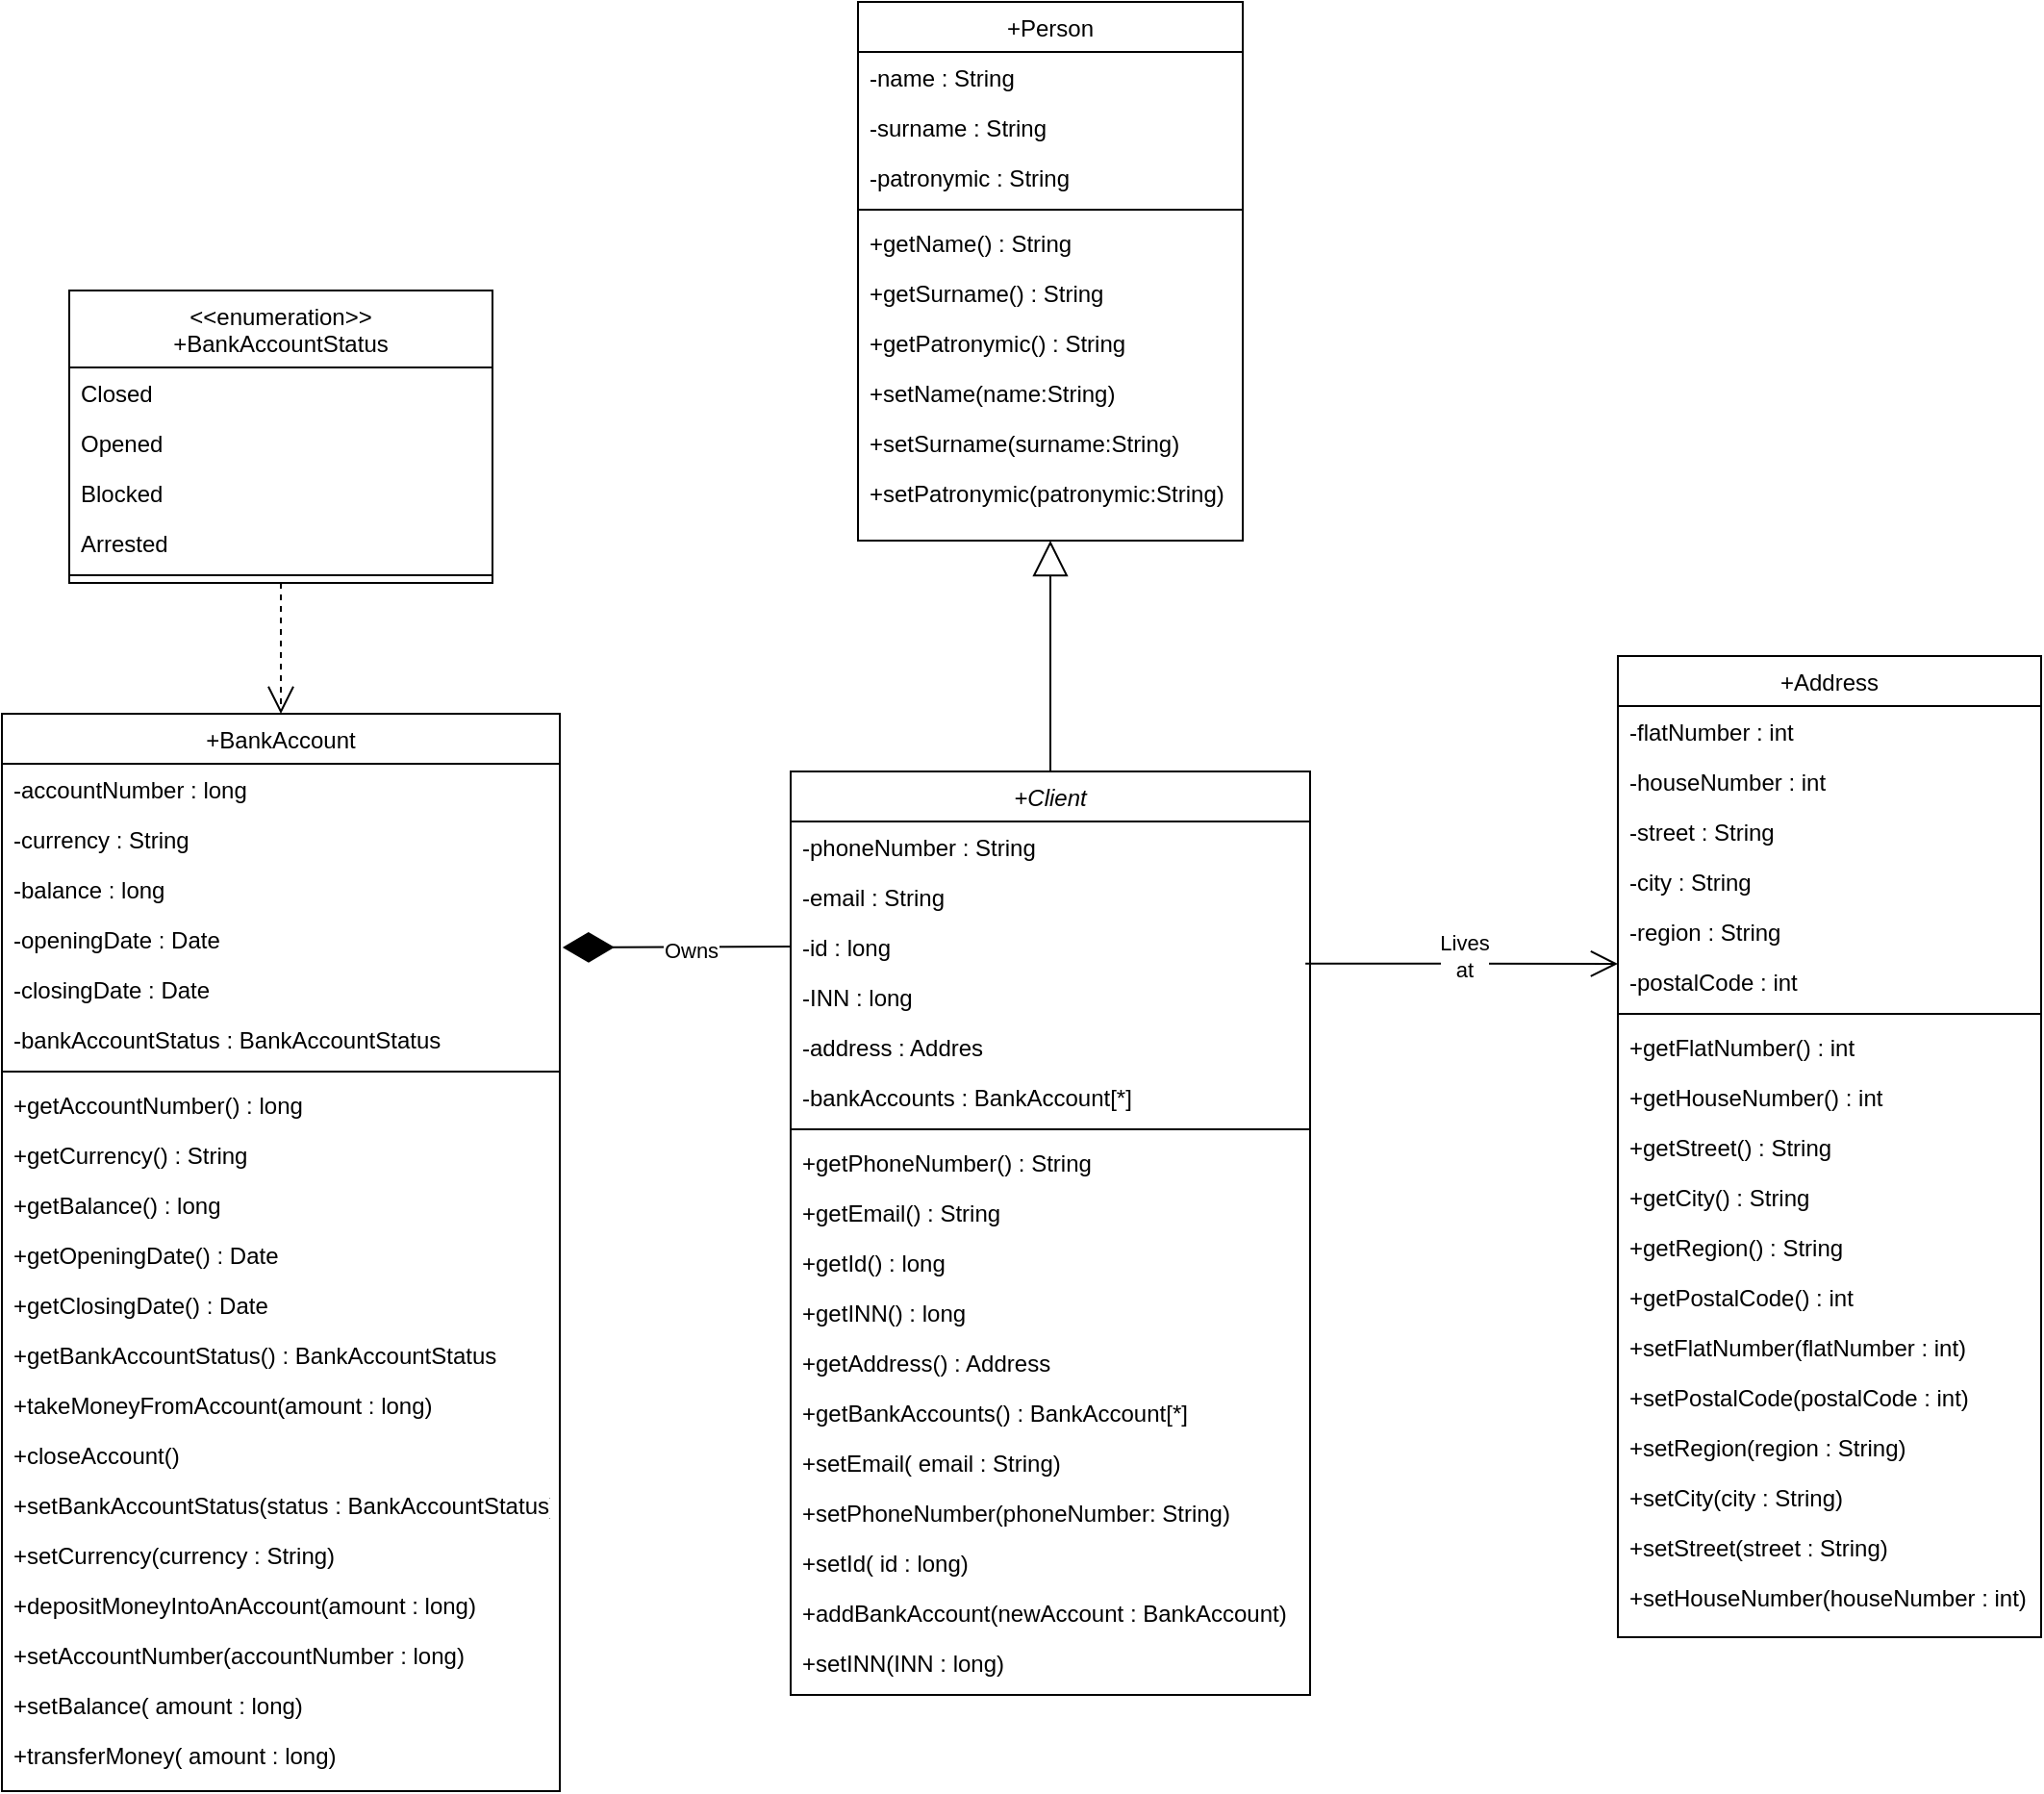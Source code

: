 <mxfile version="28.2.5">
  <diagram id="C5RBs43oDa-KdzZeNtuy" name="Page-1">
    <mxGraphModel dx="1678" dy="1011" grid="1" gridSize="10" guides="1" tooltips="1" connect="1" arrows="1" fold="1" page="1" pageScale="1" pageWidth="827" pageHeight="1169" math="0" shadow="0">
      <root>
        <mxCell id="WIyWlLk6GJQsqaUBKTNV-0" />
        <mxCell id="WIyWlLk6GJQsqaUBKTNV-1" parent="WIyWlLk6GJQsqaUBKTNV-0" />
        <mxCell id="zkfFHV4jXpPFQw0GAbJ--0" value="+Client" style="swimlane;fontStyle=2;align=center;verticalAlign=top;childLayout=stackLayout;horizontal=1;startSize=26;horizontalStack=0;resizeParent=1;resizeLast=0;collapsible=1;marginBottom=0;rounded=0;shadow=0;strokeWidth=1;" parent="WIyWlLk6GJQsqaUBKTNV-1" vertex="1">
          <mxGeometry x="460" y="430" width="270" height="480" as="geometry">
            <mxRectangle x="230" y="140" width="160" height="26" as="alternateBounds" />
          </mxGeometry>
        </mxCell>
        <mxCell id="zkfFHV4jXpPFQw0GAbJ--2" value="-phoneNumber : String" style="text;align=left;verticalAlign=top;spacingLeft=4;spacingRight=4;overflow=hidden;rotatable=0;points=[[0,0.5],[1,0.5]];portConstraint=eastwest;rounded=0;shadow=0;html=0;" parent="zkfFHV4jXpPFQw0GAbJ--0" vertex="1">
          <mxGeometry y="26" width="270" height="26" as="geometry" />
        </mxCell>
        <mxCell id="zkfFHV4jXpPFQw0GAbJ--3" value="-email : String" style="text;align=left;verticalAlign=top;spacingLeft=4;spacingRight=4;overflow=hidden;rotatable=0;points=[[0,0.5],[1,0.5]];portConstraint=eastwest;rounded=0;shadow=0;html=0;" parent="zkfFHV4jXpPFQw0GAbJ--0" vertex="1">
          <mxGeometry y="52" width="270" height="26" as="geometry" />
        </mxCell>
        <mxCell id="Pt94u4W0pD2XgEvfszFS-5" value="-id : long" style="text;align=left;verticalAlign=top;spacingLeft=4;spacingRight=4;overflow=hidden;rotatable=0;points=[[0,0.5],[1,0.5]];portConstraint=eastwest;rounded=0;shadow=0;html=0;" parent="zkfFHV4jXpPFQw0GAbJ--0" vertex="1">
          <mxGeometry y="78" width="270" height="26" as="geometry" />
        </mxCell>
        <mxCell id="icXNjk7RQMJ-7pi9mL04-68" value="-INN : long" style="text;align=left;verticalAlign=top;spacingLeft=4;spacingRight=4;overflow=hidden;rotatable=0;points=[[0,0.5],[1,0.5]];portConstraint=eastwest;rounded=0;shadow=0;html=0;" vertex="1" parent="zkfFHV4jXpPFQw0GAbJ--0">
          <mxGeometry y="104" width="270" height="26" as="geometry" />
        </mxCell>
        <mxCell id="icXNjk7RQMJ-7pi9mL04-19" value="-address : Addres" style="text;align=left;verticalAlign=top;spacingLeft=4;spacingRight=4;overflow=hidden;rotatable=0;points=[[0,0.5],[1,0.5]];portConstraint=eastwest;rounded=0;shadow=0;html=0;" vertex="1" parent="zkfFHV4jXpPFQw0GAbJ--0">
          <mxGeometry y="130" width="270" height="26" as="geometry" />
        </mxCell>
        <mxCell id="icXNjk7RQMJ-7pi9mL04-39" value="-bankAccounts : BankAccount[*] " style="text;align=left;verticalAlign=top;spacingLeft=4;spacingRight=4;overflow=hidden;rotatable=0;points=[[0,0.5],[1,0.5]];portConstraint=eastwest;rounded=0;shadow=0;html=0;" vertex="1" parent="zkfFHV4jXpPFQw0GAbJ--0">
          <mxGeometry y="156" width="270" height="26" as="geometry" />
        </mxCell>
        <mxCell id="zkfFHV4jXpPFQw0GAbJ--4" value="" style="line;html=1;strokeWidth=1;align=left;verticalAlign=middle;spacingTop=-1;spacingLeft=3;spacingRight=3;rotatable=0;labelPosition=right;points=[];portConstraint=eastwest;" parent="zkfFHV4jXpPFQw0GAbJ--0" vertex="1">
          <mxGeometry y="182" width="270" height="8" as="geometry" />
        </mxCell>
        <mxCell id="Pt94u4W0pD2XgEvfszFS-3" value="+getPhoneNumber() : String" style="text;align=left;verticalAlign=top;spacingLeft=4;spacingRight=4;overflow=hidden;rotatable=0;points=[[0,0.5],[1,0.5]];portConstraint=eastwest;rounded=0;shadow=0;html=0;" parent="zkfFHV4jXpPFQw0GAbJ--0" vertex="1">
          <mxGeometry y="190" width="270" height="26" as="geometry" />
        </mxCell>
        <mxCell id="Pt94u4W0pD2XgEvfszFS-4" value="+getEmail() : String" style="text;align=left;verticalAlign=top;spacingLeft=4;spacingRight=4;overflow=hidden;rotatable=0;points=[[0,0.5],[1,0.5]];portConstraint=eastwest;rounded=0;shadow=0;html=0;" parent="zkfFHV4jXpPFQw0GAbJ--0" vertex="1">
          <mxGeometry y="216" width="270" height="26" as="geometry" />
        </mxCell>
        <mxCell id="Pt94u4W0pD2XgEvfszFS-7" value="+getId() : long" style="text;align=left;verticalAlign=top;spacingLeft=4;spacingRight=4;overflow=hidden;rotatable=0;points=[[0,0.5],[1,0.5]];portConstraint=eastwest;rounded=0;shadow=0;html=0;" parent="zkfFHV4jXpPFQw0GAbJ--0" vertex="1">
          <mxGeometry y="242" width="270" height="26" as="geometry" />
        </mxCell>
        <mxCell id="icXNjk7RQMJ-7pi9mL04-69" value="+getINN() : long" style="text;align=left;verticalAlign=top;spacingLeft=4;spacingRight=4;overflow=hidden;rotatable=0;points=[[0,0.5],[1,0.5]];portConstraint=eastwest;rounded=0;shadow=0;html=0;" vertex="1" parent="zkfFHV4jXpPFQw0GAbJ--0">
          <mxGeometry y="268" width="270" height="26" as="geometry" />
        </mxCell>
        <mxCell id="icXNjk7RQMJ-7pi9mL04-24" value="+getAddress() : Address" style="text;align=left;verticalAlign=top;spacingLeft=4;spacingRight=4;overflow=hidden;rotatable=0;points=[[0,0.5],[1,0.5]];portConstraint=eastwest;rounded=0;shadow=0;html=0;" vertex="1" parent="zkfFHV4jXpPFQw0GAbJ--0">
          <mxGeometry y="294" width="270" height="26" as="geometry" />
        </mxCell>
        <mxCell id="Pt94u4W0pD2XgEvfszFS-8" value="+getBankAccounts() : BankAccount[*]" style="text;align=left;verticalAlign=top;spacingLeft=4;spacingRight=4;overflow=hidden;rotatable=0;points=[[0,0.5],[1,0.5]];portConstraint=eastwest;rounded=0;shadow=0;html=0;" parent="zkfFHV4jXpPFQw0GAbJ--0" vertex="1">
          <mxGeometry y="320" width="270" height="26" as="geometry" />
        </mxCell>
        <mxCell id="icXNjk7RQMJ-7pi9mL04-16" value="+setEmail( email : String)" style="text;align=left;verticalAlign=top;spacingLeft=4;spacingRight=4;overflow=hidden;rotatable=0;points=[[0,0.5],[1,0.5]];portConstraint=eastwest;rounded=0;shadow=0;html=0;" vertex="1" parent="zkfFHV4jXpPFQw0GAbJ--0">
          <mxGeometry y="346" width="270" height="26" as="geometry" />
        </mxCell>
        <mxCell id="icXNjk7RQMJ-7pi9mL04-15" value="+setPhoneNumber(phoneNumber: String)" style="text;align=left;verticalAlign=top;spacingLeft=4;spacingRight=4;overflow=hidden;rotatable=0;points=[[0,0.5],[1,0.5]];portConstraint=eastwest;rounded=0;shadow=0;html=0;" vertex="1" parent="zkfFHV4jXpPFQw0GAbJ--0">
          <mxGeometry y="372" width="270" height="26" as="geometry" />
        </mxCell>
        <mxCell id="icXNjk7RQMJ-7pi9mL04-17" value="+setId( id : long)" style="text;align=left;verticalAlign=top;spacingLeft=4;spacingRight=4;overflow=hidden;rotatable=0;points=[[0,0.5],[1,0.5]];portConstraint=eastwest;rounded=0;shadow=0;html=0;" vertex="1" parent="zkfFHV4jXpPFQw0GAbJ--0">
          <mxGeometry y="398" width="270" height="26" as="geometry" />
        </mxCell>
        <mxCell id="Pt94u4W0pD2XgEvfszFS-9" value="+addBankAccount(newAccount : BankAccount)" style="text;align=left;verticalAlign=top;spacingLeft=4;spacingRight=4;overflow=hidden;rotatable=0;points=[[0,0.5],[1,0.5]];portConstraint=eastwest;rounded=0;shadow=0;html=0;" parent="zkfFHV4jXpPFQw0GAbJ--0" vertex="1">
          <mxGeometry y="424" width="270" height="26" as="geometry" />
        </mxCell>
        <mxCell id="Pt94u4W0pD2XgEvfszFS-10" value="+setINN(INN : long)" style="text;align=left;verticalAlign=top;spacingLeft=4;spacingRight=4;overflow=hidden;rotatable=0;points=[[0,0.5],[1,0.5]];portConstraint=eastwest;rounded=0;shadow=0;html=0;" parent="zkfFHV4jXpPFQw0GAbJ--0" vertex="1">
          <mxGeometry y="450" width="270" height="26" as="geometry" />
        </mxCell>
        <mxCell id="zkfFHV4jXpPFQw0GAbJ--6" value="+Person" style="swimlane;fontStyle=0;align=center;verticalAlign=top;childLayout=stackLayout;horizontal=1;startSize=26;horizontalStack=0;resizeParent=1;resizeLast=0;collapsible=1;marginBottom=0;rounded=0;shadow=0;strokeWidth=1;" parent="WIyWlLk6GJQsqaUBKTNV-1" vertex="1">
          <mxGeometry x="495" y="30" width="200" height="280" as="geometry">
            <mxRectangle x="130" y="380" width="160" height="26" as="alternateBounds" />
          </mxGeometry>
        </mxCell>
        <mxCell id="zkfFHV4jXpPFQw0GAbJ--7" value="-name : String" style="text;align=left;verticalAlign=top;spacingLeft=4;spacingRight=4;overflow=hidden;rotatable=0;points=[[0,0.5],[1,0.5]];portConstraint=eastwest;" parent="zkfFHV4jXpPFQw0GAbJ--6" vertex="1">
          <mxGeometry y="26" width="200" height="26" as="geometry" />
        </mxCell>
        <mxCell id="zkfFHV4jXpPFQw0GAbJ--8" value="-surname : String" style="text;align=left;verticalAlign=top;spacingLeft=4;spacingRight=4;overflow=hidden;rotatable=0;points=[[0,0.5],[1,0.5]];portConstraint=eastwest;rounded=0;shadow=0;html=0;" parent="zkfFHV4jXpPFQw0GAbJ--6" vertex="1">
          <mxGeometry y="52" width="200" height="26" as="geometry" />
        </mxCell>
        <mxCell id="icXNjk7RQMJ-7pi9mL04-3" value="-patronymic : String" style="text;align=left;verticalAlign=top;spacingLeft=4;spacingRight=4;overflow=hidden;rotatable=0;points=[[0,0.5],[1,0.5]];portConstraint=eastwest;rounded=0;shadow=0;html=0;" vertex="1" parent="zkfFHV4jXpPFQw0GAbJ--6">
          <mxGeometry y="78" width="200" height="26" as="geometry" />
        </mxCell>
        <mxCell id="zkfFHV4jXpPFQw0GAbJ--9" value="" style="line;html=1;strokeWidth=1;align=left;verticalAlign=middle;spacingTop=-1;spacingLeft=3;spacingRight=3;rotatable=0;labelPosition=right;points=[];portConstraint=eastwest;" parent="zkfFHV4jXpPFQw0GAbJ--6" vertex="1">
          <mxGeometry y="104" width="200" height="8" as="geometry" />
        </mxCell>
        <mxCell id="zkfFHV4jXpPFQw0GAbJ--10" value="+getName() : String" style="text;align=left;verticalAlign=top;spacingLeft=4;spacingRight=4;overflow=hidden;rotatable=0;points=[[0,0.5],[1,0.5]];portConstraint=eastwest;fontStyle=0;imageAspect=1;" parent="zkfFHV4jXpPFQw0GAbJ--6" vertex="1">
          <mxGeometry y="112" width="200" height="26" as="geometry" />
        </mxCell>
        <mxCell id="icXNjk7RQMJ-7pi9mL04-6" value="+getSurname() : String" style="text;align=left;verticalAlign=top;spacingLeft=4;spacingRight=4;overflow=hidden;rotatable=0;points=[[0,0.5],[1,0.5]];portConstraint=eastwest;fontStyle=0;imageAspect=1;" vertex="1" parent="zkfFHV4jXpPFQw0GAbJ--6">
          <mxGeometry y="138" width="200" height="26" as="geometry" />
        </mxCell>
        <mxCell id="icXNjk7RQMJ-7pi9mL04-7" value="+getPatronymic() : String" style="text;align=left;verticalAlign=top;spacingLeft=4;spacingRight=4;overflow=hidden;rotatable=0;points=[[0,0.5],[1,0.5]];portConstraint=eastwest;fontStyle=0;imageAspect=1;" vertex="1" parent="zkfFHV4jXpPFQw0GAbJ--6">
          <mxGeometry y="164" width="200" height="26" as="geometry" />
        </mxCell>
        <mxCell id="icXNjk7RQMJ-7pi9mL04-11" value="+setName(name:String)" style="text;align=left;verticalAlign=top;spacingLeft=4;spacingRight=4;overflow=hidden;rotatable=0;points=[[0,0.5],[1,0.5]];portConstraint=eastwest;fontStyle=0;imageAspect=1;" vertex="1" parent="zkfFHV4jXpPFQw0GAbJ--6">
          <mxGeometry y="190" width="200" height="26" as="geometry" />
        </mxCell>
        <mxCell id="icXNjk7RQMJ-7pi9mL04-12" value="+setSurname(surname:String)" style="text;align=left;verticalAlign=top;spacingLeft=4;spacingRight=4;overflow=hidden;rotatable=0;points=[[0,0.5],[1,0.5]];portConstraint=eastwest;fontStyle=0;imageAspect=1;" vertex="1" parent="zkfFHV4jXpPFQw0GAbJ--6">
          <mxGeometry y="216" width="200" height="26" as="geometry" />
        </mxCell>
        <mxCell id="icXNjk7RQMJ-7pi9mL04-13" value="+setPatronymic(patronymic:String)" style="text;align=left;verticalAlign=top;spacingLeft=4;spacingRight=4;overflow=hidden;rotatable=0;points=[[0,0.5],[1,0.5]];portConstraint=eastwest;fontStyle=0;imageAspect=1;" vertex="1" parent="zkfFHV4jXpPFQw0GAbJ--6">
          <mxGeometry y="242" width="200" height="26" as="geometry" />
        </mxCell>
        <mxCell id="zkfFHV4jXpPFQw0GAbJ--17" value="+Address" style="swimlane;fontStyle=0;align=center;verticalAlign=top;childLayout=stackLayout;horizontal=1;startSize=26;horizontalStack=0;resizeParent=1;resizeLast=0;collapsible=1;marginBottom=0;rounded=0;shadow=0;strokeWidth=1;" parent="WIyWlLk6GJQsqaUBKTNV-1" vertex="1">
          <mxGeometry x="890" y="370" width="220" height="510" as="geometry">
            <mxRectangle x="550" y="140" width="160" height="26" as="alternateBounds" />
          </mxGeometry>
        </mxCell>
        <mxCell id="icXNjk7RQMJ-7pi9mL04-21" value="-flatNumber : int" style="text;align=left;verticalAlign=top;spacingLeft=4;spacingRight=4;overflow=hidden;rotatable=0;points=[[0,0.5],[1,0.5]];portConstraint=eastwest;" vertex="1" parent="zkfFHV4jXpPFQw0GAbJ--17">
          <mxGeometry y="26" width="220" height="26" as="geometry" />
        </mxCell>
        <mxCell id="icXNjk7RQMJ-7pi9mL04-23" value="-houseNumber : int" style="text;align=left;verticalAlign=top;spacingLeft=4;spacingRight=4;overflow=hidden;rotatable=0;points=[[0,0.5],[1,0.5]];portConstraint=eastwest;" vertex="1" parent="zkfFHV4jXpPFQw0GAbJ--17">
          <mxGeometry y="52" width="220" height="26" as="geometry" />
        </mxCell>
        <mxCell id="zkfFHV4jXpPFQw0GAbJ--18" value="-street : String" style="text;align=left;verticalAlign=top;spacingLeft=4;spacingRight=4;overflow=hidden;rotatable=0;points=[[0,0.5],[1,0.5]];portConstraint=eastwest;" parent="zkfFHV4jXpPFQw0GAbJ--17" vertex="1">
          <mxGeometry y="78" width="220" height="26" as="geometry" />
        </mxCell>
        <mxCell id="zkfFHV4jXpPFQw0GAbJ--19" value="-city : String" style="text;align=left;verticalAlign=top;spacingLeft=4;spacingRight=4;overflow=hidden;rotatable=0;points=[[0,0.5],[1,0.5]];portConstraint=eastwest;rounded=0;shadow=0;html=0;" parent="zkfFHV4jXpPFQw0GAbJ--17" vertex="1">
          <mxGeometry y="104" width="220" height="26" as="geometry" />
        </mxCell>
        <mxCell id="zkfFHV4jXpPFQw0GAbJ--20" value="-region : String" style="text;align=left;verticalAlign=top;spacingLeft=4;spacingRight=4;overflow=hidden;rotatable=0;points=[[0,0.5],[1,0.5]];portConstraint=eastwest;rounded=0;shadow=0;html=0;" parent="zkfFHV4jXpPFQw0GAbJ--17" vertex="1">
          <mxGeometry y="130" width="220" height="26" as="geometry" />
        </mxCell>
        <mxCell id="zkfFHV4jXpPFQw0GAbJ--21" value="-postalCode : int" style="text;align=left;verticalAlign=top;spacingLeft=4;spacingRight=4;overflow=hidden;rotatable=0;points=[[0,0.5],[1,0.5]];portConstraint=eastwest;rounded=0;shadow=0;html=0;" parent="zkfFHV4jXpPFQw0GAbJ--17" vertex="1">
          <mxGeometry y="156" width="220" height="26" as="geometry" />
        </mxCell>
        <mxCell id="zkfFHV4jXpPFQw0GAbJ--23" value="" style="line;html=1;strokeWidth=1;align=left;verticalAlign=middle;spacingTop=-1;spacingLeft=3;spacingRight=3;rotatable=0;labelPosition=right;points=[];portConstraint=eastwest;" parent="zkfFHV4jXpPFQw0GAbJ--17" vertex="1">
          <mxGeometry y="182" width="220" height="8" as="geometry" />
        </mxCell>
        <mxCell id="icXNjk7RQMJ-7pi9mL04-25" value="+getFlatNumber() : int" style="text;align=left;verticalAlign=top;spacingLeft=4;spacingRight=4;overflow=hidden;rotatable=0;points=[[0,0.5],[1,0.5]];portConstraint=eastwest;" vertex="1" parent="zkfFHV4jXpPFQw0GAbJ--17">
          <mxGeometry y="190" width="220" height="26" as="geometry" />
        </mxCell>
        <mxCell id="icXNjk7RQMJ-7pi9mL04-26" value="+getHouseNumber() : int" style="text;align=left;verticalAlign=top;spacingLeft=4;spacingRight=4;overflow=hidden;rotatable=0;points=[[0,0.5],[1,0.5]];portConstraint=eastwest;" vertex="1" parent="zkfFHV4jXpPFQw0GAbJ--17">
          <mxGeometry y="216" width="220" height="26" as="geometry" />
        </mxCell>
        <mxCell id="icXNjk7RQMJ-7pi9mL04-27" value="+getStreet() : String" style="text;align=left;verticalAlign=top;spacingLeft=4;spacingRight=4;overflow=hidden;rotatable=0;points=[[0,0.5],[1,0.5]];portConstraint=eastwest;" vertex="1" parent="zkfFHV4jXpPFQw0GAbJ--17">
          <mxGeometry y="242" width="220" height="26" as="geometry" />
        </mxCell>
        <mxCell id="icXNjk7RQMJ-7pi9mL04-28" value="+getCity() : String" style="text;align=left;verticalAlign=top;spacingLeft=4;spacingRight=4;overflow=hidden;rotatable=0;points=[[0,0.5],[1,0.5]];portConstraint=eastwest;" vertex="1" parent="zkfFHV4jXpPFQw0GAbJ--17">
          <mxGeometry y="268" width="220" height="26" as="geometry" />
        </mxCell>
        <mxCell id="icXNjk7RQMJ-7pi9mL04-29" value="+getRegion() : String" style="text;align=left;verticalAlign=top;spacingLeft=4;spacingRight=4;overflow=hidden;rotatable=0;points=[[0,0.5],[1,0.5]];portConstraint=eastwest;" vertex="1" parent="zkfFHV4jXpPFQw0GAbJ--17">
          <mxGeometry y="294" width="220" height="26" as="geometry" />
        </mxCell>
        <mxCell id="icXNjk7RQMJ-7pi9mL04-30" value="+getPostalCode() : int" style="text;align=left;verticalAlign=top;spacingLeft=4;spacingRight=4;overflow=hidden;rotatable=0;points=[[0,0.5],[1,0.5]];portConstraint=eastwest;" vertex="1" parent="zkfFHV4jXpPFQw0GAbJ--17">
          <mxGeometry y="320" width="220" height="26" as="geometry" />
        </mxCell>
        <mxCell id="icXNjk7RQMJ-7pi9mL04-32" value="+setFlatNumber(flatNumber : int)" style="text;align=left;verticalAlign=top;spacingLeft=4;spacingRight=4;overflow=hidden;rotatable=0;points=[[0,0.5],[1,0.5]];portConstraint=eastwest;" vertex="1" parent="zkfFHV4jXpPFQw0GAbJ--17">
          <mxGeometry y="346" width="220" height="26" as="geometry" />
        </mxCell>
        <mxCell id="icXNjk7RQMJ-7pi9mL04-37" value="+setPostalCode(postalCode : int)" style="text;align=left;verticalAlign=top;spacingLeft=4;spacingRight=4;overflow=hidden;rotatable=0;points=[[0,0.5],[1,0.5]];portConstraint=eastwest;" vertex="1" parent="zkfFHV4jXpPFQw0GAbJ--17">
          <mxGeometry y="372" width="220" height="26" as="geometry" />
        </mxCell>
        <mxCell id="icXNjk7RQMJ-7pi9mL04-36" value="+setRegion(region : String)" style="text;align=left;verticalAlign=top;spacingLeft=4;spacingRight=4;overflow=hidden;rotatable=0;points=[[0,0.5],[1,0.5]];portConstraint=eastwest;" vertex="1" parent="zkfFHV4jXpPFQw0GAbJ--17">
          <mxGeometry y="398" width="220" height="26" as="geometry" />
        </mxCell>
        <mxCell id="icXNjk7RQMJ-7pi9mL04-35" value="+setCity(city : String)" style="text;align=left;verticalAlign=top;spacingLeft=4;spacingRight=4;overflow=hidden;rotatable=0;points=[[0,0.5],[1,0.5]];portConstraint=eastwest;" vertex="1" parent="zkfFHV4jXpPFQw0GAbJ--17">
          <mxGeometry y="424" width="220" height="26" as="geometry" />
        </mxCell>
        <mxCell id="icXNjk7RQMJ-7pi9mL04-34" value="+setStreet(street : String)" style="text;align=left;verticalAlign=top;spacingLeft=4;spacingRight=4;overflow=hidden;rotatable=0;points=[[0,0.5],[1,0.5]];portConstraint=eastwest;" vertex="1" parent="zkfFHV4jXpPFQw0GAbJ--17">
          <mxGeometry y="450" width="220" height="26" as="geometry" />
        </mxCell>
        <mxCell id="icXNjk7RQMJ-7pi9mL04-33" value="+setHouseNumber(houseNumber : int)" style="text;align=left;verticalAlign=top;spacingLeft=4;spacingRight=4;overflow=hidden;rotatable=0;points=[[0,0.5],[1,0.5]];portConstraint=eastwest;" vertex="1" parent="zkfFHV4jXpPFQw0GAbJ--17">
          <mxGeometry y="476" width="220" height="26" as="geometry" />
        </mxCell>
        <mxCell id="icXNjk7RQMJ-7pi9mL04-18" value="" style="endArrow=block;endSize=16;endFill=0;html=1;rounded=0;entryX=0.5;entryY=1;entryDx=0;entryDy=0;exitX=0.5;exitY=0;exitDx=0;exitDy=0;" edge="1" parent="WIyWlLk6GJQsqaUBKTNV-1" source="zkfFHV4jXpPFQw0GAbJ--0" target="zkfFHV4jXpPFQw0GAbJ--6">
          <mxGeometry width="160" relative="1" as="geometry">
            <mxPoint x="600" y="410" as="sourcePoint" />
            <mxPoint x="760" y="410" as="targetPoint" />
          </mxGeometry>
        </mxCell>
        <mxCell id="icXNjk7RQMJ-7pi9mL04-20" value="" style="endArrow=open;endFill=1;endSize=12;html=1;rounded=0;exitX=0.991;exitY=0.84;exitDx=0;exitDy=0;exitPerimeter=0;entryX=0;entryY=0.154;entryDx=0;entryDy=0;entryPerimeter=0;" edge="1" parent="WIyWlLk6GJQsqaUBKTNV-1" source="Pt94u4W0pD2XgEvfszFS-5" target="zkfFHV4jXpPFQw0GAbJ--21">
          <mxGeometry width="160" relative="1" as="geometry">
            <mxPoint x="730" y="301.41" as="sourcePoint" />
            <mxPoint x="870" y="500" as="targetPoint" />
            <Array as="points" />
          </mxGeometry>
        </mxCell>
        <mxCell id="icXNjk7RQMJ-7pi9mL04-38" value="&lt;span style=&quot;white-space: pre-wrap;&quot; data-src-align=&quot;0:9&quot; class=&quot;aNeGP0gI0B9AV8JaHPyH&quot;&gt;Lives&lt;/span&gt;&lt;span style=&quot;white-space: pre-wrap;&quot;&gt; &lt;/span&gt;&lt;span style=&quot;white-space: pre-wrap;&quot; data-src-align=&quot;10:9&quot; class=&quot;aNeGP0gI0B9AV8JaHPyH&quot;&gt;at&lt;/span&gt;" style="edgeLabel;html=1;align=center;verticalAlign=middle;resizable=0;points=[];" vertex="1" connectable="0" parent="icXNjk7RQMJ-7pi9mL04-20">
          <mxGeometry x="0.048" y="-1" relative="1" as="geometry">
            <mxPoint x="-3" y="-5" as="offset" />
          </mxGeometry>
        </mxCell>
        <mxCell id="icXNjk7RQMJ-7pi9mL04-40" value="+BankAccount" style="swimlane;fontStyle=0;align=center;verticalAlign=top;childLayout=stackLayout;horizontal=1;startSize=26;horizontalStack=0;resizeParent=1;resizeLast=0;collapsible=1;marginBottom=0;rounded=0;shadow=0;strokeWidth=1;" vertex="1" parent="WIyWlLk6GJQsqaUBKTNV-1">
          <mxGeometry x="50" y="400" width="290" height="560" as="geometry">
            <mxRectangle x="550" y="140" width="160" height="26" as="alternateBounds" />
          </mxGeometry>
        </mxCell>
        <mxCell id="icXNjk7RQMJ-7pi9mL04-42" value="-accountNumber : long" style="text;align=left;verticalAlign=top;spacingLeft=4;spacingRight=4;overflow=hidden;rotatable=0;points=[[0,0.5],[1,0.5]];portConstraint=eastwest;" vertex="1" parent="icXNjk7RQMJ-7pi9mL04-40">
          <mxGeometry y="26" width="290" height="26" as="geometry" />
        </mxCell>
        <mxCell id="icXNjk7RQMJ-7pi9mL04-61" value="-currency : String" style="text;align=left;verticalAlign=top;spacingLeft=4;spacingRight=4;overflow=hidden;rotatable=0;points=[[0,0.5],[1,0.5]];portConstraint=eastwest;" vertex="1" parent="icXNjk7RQMJ-7pi9mL04-40">
          <mxGeometry y="52" width="290" height="26" as="geometry" />
        </mxCell>
        <mxCell id="icXNjk7RQMJ-7pi9mL04-62" value="-balance : long" style="text;align=left;verticalAlign=top;spacingLeft=4;spacingRight=4;overflow=hidden;rotatable=0;points=[[0,0.5],[1,0.5]];portConstraint=eastwest;" vertex="1" parent="icXNjk7RQMJ-7pi9mL04-40">
          <mxGeometry y="78" width="290" height="26" as="geometry" />
        </mxCell>
        <mxCell id="icXNjk7RQMJ-7pi9mL04-63" value="-openingDate : Date" style="text;align=left;verticalAlign=top;spacingLeft=4;spacingRight=4;overflow=hidden;rotatable=0;points=[[0,0.5],[1,0.5]];portConstraint=eastwest;" vertex="1" parent="icXNjk7RQMJ-7pi9mL04-40">
          <mxGeometry y="104" width="290" height="26" as="geometry" />
        </mxCell>
        <mxCell id="icXNjk7RQMJ-7pi9mL04-70" value="-closingDate : Date" style="text;align=left;verticalAlign=top;spacingLeft=4;spacingRight=4;overflow=hidden;rotatable=0;points=[[0,0.5],[1,0.5]];portConstraint=eastwest;" vertex="1" parent="icXNjk7RQMJ-7pi9mL04-40">
          <mxGeometry y="130" width="290" height="26" as="geometry" />
        </mxCell>
        <mxCell id="icXNjk7RQMJ-7pi9mL04-71" value="-bankAccountStatus : BankAccountStatus" style="text;align=left;verticalAlign=top;spacingLeft=4;spacingRight=4;overflow=hidden;rotatable=0;points=[[0,0.5],[1,0.5]];portConstraint=eastwest;" vertex="1" parent="icXNjk7RQMJ-7pi9mL04-40">
          <mxGeometry y="156" width="290" height="26" as="geometry" />
        </mxCell>
        <mxCell id="icXNjk7RQMJ-7pi9mL04-47" value="" style="line;html=1;strokeWidth=1;align=left;verticalAlign=middle;spacingTop=-1;spacingLeft=3;spacingRight=3;rotatable=0;labelPosition=right;points=[];portConstraint=eastwest;" vertex="1" parent="icXNjk7RQMJ-7pi9mL04-40">
          <mxGeometry y="182" width="290" height="8" as="geometry" />
        </mxCell>
        <mxCell id="icXNjk7RQMJ-7pi9mL04-59" value="+getAccountNumber() : long" style="text;align=left;verticalAlign=top;spacingLeft=4;spacingRight=4;overflow=hidden;rotatable=0;points=[[0,0.5],[1,0.5]];portConstraint=eastwest;" vertex="1" parent="icXNjk7RQMJ-7pi9mL04-40">
          <mxGeometry y="190" width="290" height="26" as="geometry" />
        </mxCell>
        <mxCell id="icXNjk7RQMJ-7pi9mL04-66" value="+getCurrency() : String" style="text;align=left;verticalAlign=top;spacingLeft=4;spacingRight=4;overflow=hidden;rotatable=0;points=[[0,0.5],[1,0.5]];portConstraint=eastwest;" vertex="1" parent="icXNjk7RQMJ-7pi9mL04-40">
          <mxGeometry y="216" width="290" height="26" as="geometry" />
        </mxCell>
        <mxCell id="icXNjk7RQMJ-7pi9mL04-64" value="+getBalance() : long" style="text;align=left;verticalAlign=top;spacingLeft=4;spacingRight=4;overflow=hidden;rotatable=0;points=[[0,0.5],[1,0.5]];portConstraint=eastwest;" vertex="1" parent="icXNjk7RQMJ-7pi9mL04-40">
          <mxGeometry y="242" width="290" height="26" as="geometry" />
        </mxCell>
        <mxCell id="icXNjk7RQMJ-7pi9mL04-65" value="+getOpeningDate() : Date" style="text;align=left;verticalAlign=top;spacingLeft=4;spacingRight=4;overflow=hidden;rotatable=0;points=[[0,0.5],[1,0.5]];portConstraint=eastwest;" vertex="1" parent="icXNjk7RQMJ-7pi9mL04-40">
          <mxGeometry y="268" width="290" height="26" as="geometry" />
        </mxCell>
        <mxCell id="icXNjk7RQMJ-7pi9mL04-89" value="+getClosingDate() : Date" style="text;align=left;verticalAlign=top;spacingLeft=4;spacingRight=4;overflow=hidden;rotatable=0;points=[[0,0.5],[1,0.5]];portConstraint=eastwest;" vertex="1" parent="icXNjk7RQMJ-7pi9mL04-40">
          <mxGeometry y="294" width="290" height="26" as="geometry" />
        </mxCell>
        <mxCell id="icXNjk7RQMJ-7pi9mL04-90" value="+getBankAccountStatus() : BankAccountStatus" style="text;align=left;verticalAlign=top;spacingLeft=4;spacingRight=4;overflow=hidden;rotatable=0;points=[[0,0.5],[1,0.5]];portConstraint=eastwest;" vertex="1" parent="icXNjk7RQMJ-7pi9mL04-40">
          <mxGeometry y="320" width="290" height="26" as="geometry" />
        </mxCell>
        <mxCell id="icXNjk7RQMJ-7pi9mL04-91" value="+takeMoneyFromAccount(amount : long)" style="text;align=left;verticalAlign=top;spacingLeft=4;spacingRight=4;overflow=hidden;rotatable=0;points=[[0,0.5],[1,0.5]];portConstraint=eastwest;" vertex="1" parent="icXNjk7RQMJ-7pi9mL04-40">
          <mxGeometry y="346" width="290" height="26" as="geometry" />
        </mxCell>
        <mxCell id="icXNjk7RQMJ-7pi9mL04-88" value="+closeAccount()" style="text;align=left;verticalAlign=top;spacingLeft=4;spacingRight=4;overflow=hidden;rotatable=0;points=[[0,0.5],[1,0.5]];portConstraint=eastwest;" vertex="1" parent="icXNjk7RQMJ-7pi9mL04-40">
          <mxGeometry y="372" width="290" height="26" as="geometry" />
        </mxCell>
        <mxCell id="icXNjk7RQMJ-7pi9mL04-92" value="+setBankAccountStatus(status : BankAccountStatus)" style="text;align=left;verticalAlign=top;spacingLeft=4;spacingRight=4;overflow=hidden;rotatable=0;points=[[0,0.5],[1,0.5]];portConstraint=eastwest;" vertex="1" parent="icXNjk7RQMJ-7pi9mL04-40">
          <mxGeometry y="398" width="290" height="26" as="geometry" />
        </mxCell>
        <mxCell id="icXNjk7RQMJ-7pi9mL04-93" value="+setCurrency(currency : String)" style="text;align=left;verticalAlign=top;spacingLeft=4;spacingRight=4;overflow=hidden;rotatable=0;points=[[0,0.5],[1,0.5]];portConstraint=eastwest;" vertex="1" parent="icXNjk7RQMJ-7pi9mL04-40">
          <mxGeometry y="424" width="290" height="26" as="geometry" />
        </mxCell>
        <mxCell id="icXNjk7RQMJ-7pi9mL04-94" value="+depositMoneyIntoAnAccount(amount : long)" style="text;align=left;verticalAlign=top;spacingLeft=4;spacingRight=4;overflow=hidden;rotatable=0;points=[[0,0.5],[1,0.5]];portConstraint=eastwest;" vertex="1" parent="icXNjk7RQMJ-7pi9mL04-40">
          <mxGeometry y="450" width="290" height="26" as="geometry" />
        </mxCell>
        <mxCell id="icXNjk7RQMJ-7pi9mL04-95" value="+setAccountNumber(accountNumber : long)" style="text;align=left;verticalAlign=top;spacingLeft=4;spacingRight=4;overflow=hidden;rotatable=0;points=[[0,0.5],[1,0.5]];portConstraint=eastwest;" vertex="1" parent="icXNjk7RQMJ-7pi9mL04-40">
          <mxGeometry y="476" width="290" height="26" as="geometry" />
        </mxCell>
        <mxCell id="icXNjk7RQMJ-7pi9mL04-97" value="+setBalance( amount : long)" style="text;align=left;verticalAlign=top;spacingLeft=4;spacingRight=4;overflow=hidden;rotatable=0;points=[[0,0.5],[1,0.5]];portConstraint=eastwest;" vertex="1" parent="icXNjk7RQMJ-7pi9mL04-40">
          <mxGeometry y="502" width="290" height="26" as="geometry" />
        </mxCell>
        <mxCell id="icXNjk7RQMJ-7pi9mL04-98" value="+transferMoney( amount : long)" style="text;align=left;verticalAlign=top;spacingLeft=4;spacingRight=4;overflow=hidden;rotatable=0;points=[[0,0.5],[1,0.5]];portConstraint=eastwest;" vertex="1" parent="icXNjk7RQMJ-7pi9mL04-40">
          <mxGeometry y="528" width="290" height="26" as="geometry" />
        </mxCell>
        <mxCell id="icXNjk7RQMJ-7pi9mL04-72" value=" &lt;&lt;enumeration&gt;&gt; &#xa;+BankAccountStatus" style="swimlane;fontStyle=0;align=center;verticalAlign=top;childLayout=stackLayout;horizontal=1;startSize=40;horizontalStack=0;resizeParent=1;resizeLast=0;collapsible=1;marginBottom=0;rounded=0;shadow=0;strokeWidth=1;" vertex="1" parent="WIyWlLk6GJQsqaUBKTNV-1">
          <mxGeometry x="85" y="180" width="220" height="152" as="geometry">
            <mxRectangle x="550" y="140" width="160" height="26" as="alternateBounds" />
          </mxGeometry>
        </mxCell>
        <mxCell id="icXNjk7RQMJ-7pi9mL04-77" value="Closed" style="text;align=left;verticalAlign=top;spacingLeft=4;spacingRight=4;overflow=hidden;rotatable=0;points=[[0,0.5],[1,0.5]];portConstraint=eastwest;" vertex="1" parent="icXNjk7RQMJ-7pi9mL04-72">
          <mxGeometry y="40" width="220" height="26" as="geometry" />
        </mxCell>
        <mxCell id="icXNjk7RQMJ-7pi9mL04-76" value="Opened" style="text;align=left;verticalAlign=top;spacingLeft=4;spacingRight=4;overflow=hidden;rotatable=0;points=[[0,0.5],[1,0.5]];portConstraint=eastwest;" vertex="1" parent="icXNjk7RQMJ-7pi9mL04-72">
          <mxGeometry y="66" width="220" height="26" as="geometry" />
        </mxCell>
        <mxCell id="icXNjk7RQMJ-7pi9mL04-78" value="Blocked" style="text;align=left;verticalAlign=top;spacingLeft=4;spacingRight=4;overflow=hidden;rotatable=0;points=[[0,0.5],[1,0.5]];portConstraint=eastwest;" vertex="1" parent="icXNjk7RQMJ-7pi9mL04-72">
          <mxGeometry y="92" width="220" height="26" as="geometry" />
        </mxCell>
        <mxCell id="icXNjk7RQMJ-7pi9mL04-85" value="Arrested" style="text;align=left;verticalAlign=top;spacingLeft=4;spacingRight=4;overflow=hidden;rotatable=0;points=[[0,0.5],[1,0.5]];portConstraint=eastwest;" vertex="1" parent="icXNjk7RQMJ-7pi9mL04-72">
          <mxGeometry y="118" width="220" height="26" as="geometry" />
        </mxCell>
        <mxCell id="icXNjk7RQMJ-7pi9mL04-79" value="" style="line;html=1;strokeWidth=1;align=left;verticalAlign=middle;spacingTop=-1;spacingLeft=3;spacingRight=3;rotatable=0;labelPosition=right;points=[];portConstraint=eastwest;" vertex="1" parent="icXNjk7RQMJ-7pi9mL04-72">
          <mxGeometry y="144" width="220" height="8" as="geometry" />
        </mxCell>
        <mxCell id="icXNjk7RQMJ-7pi9mL04-84" value="" style="endArrow=open;endSize=12;dashed=1;html=1;rounded=0;exitX=0.5;exitY=1;exitDx=0;exitDy=0;entryX=0.5;entryY=0;entryDx=0;entryDy=0;" edge="1" parent="WIyWlLk6GJQsqaUBKTNV-1" source="icXNjk7RQMJ-7pi9mL04-72" target="icXNjk7RQMJ-7pi9mL04-40">
          <mxGeometry width="160" relative="1" as="geometry">
            <mxPoint x="180" y="368.82" as="sourcePoint" />
            <mxPoint x="340" y="368.82" as="targetPoint" />
          </mxGeometry>
        </mxCell>
        <mxCell id="icXNjk7RQMJ-7pi9mL04-86" value="" style="endArrow=diamondThin;endFill=1;endSize=24;html=1;rounded=0;exitX=0;exitY=0.5;exitDx=0;exitDy=0;entryX=1.005;entryY=0.672;entryDx=0;entryDy=0;entryPerimeter=0;" edge="1" parent="WIyWlLk6GJQsqaUBKTNV-1" source="Pt94u4W0pD2XgEvfszFS-5" target="icXNjk7RQMJ-7pi9mL04-63">
          <mxGeometry width="160" relative="1" as="geometry">
            <mxPoint x="420" y="570" as="sourcePoint" />
            <mxPoint x="360" y="540" as="targetPoint" />
          </mxGeometry>
        </mxCell>
        <mxCell id="icXNjk7RQMJ-7pi9mL04-87" value="&lt;span style=&quot;white-space: pre-wrap;&quot; data-src-align=&quot;0:7&quot; class=&quot;aNeGP0gI0B9AV8JaHPyH&quot;&gt;Owns&lt;/span&gt;" style="edgeLabel;html=1;align=center;verticalAlign=middle;resizable=0;points=[];" vertex="1" connectable="0" parent="icXNjk7RQMJ-7pi9mL04-86">
          <mxGeometry x="-0.125" y="2" relative="1" as="geometry">
            <mxPoint as="offset" />
          </mxGeometry>
        </mxCell>
      </root>
    </mxGraphModel>
  </diagram>
</mxfile>
